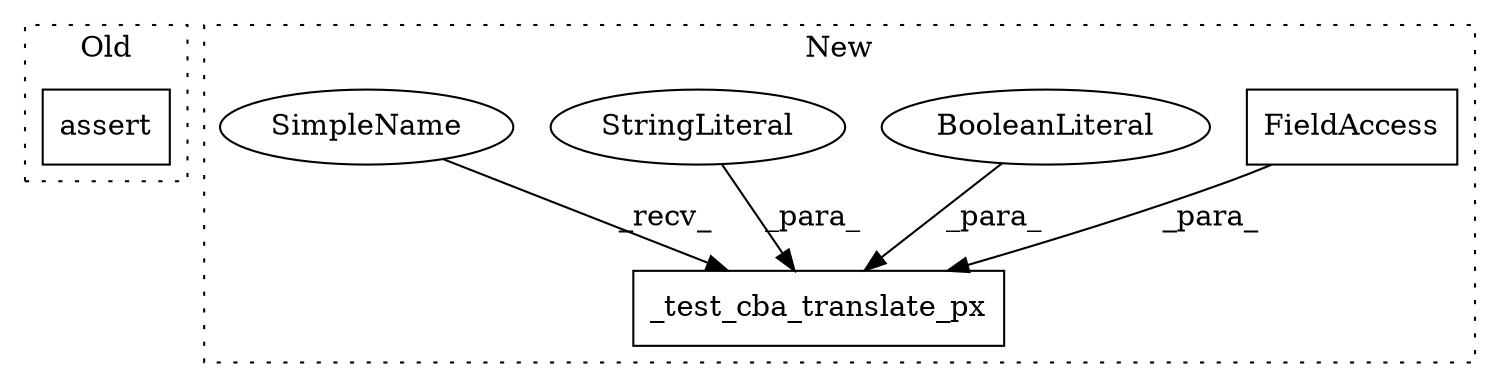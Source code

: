 digraph G {
subgraph cluster0 {
1 [label="assert" a="6" s="44813" l="7" shape="box"];
label = "Old";
style="dotted";
}
subgraph cluster1 {
2 [label="_test_cba_translate_px" a="32" s="46906,47007" l="23,1" shape="box"];
3 [label="FieldAccess" a="22" s="46980" l="21" shape="box"];
4 [label="BooleanLiteral" a="9" s="47002" l="5" shape="ellipse"];
5 [label="StringLiteral" a="45" s="46929" l="19" shape="ellipse"];
6 [label="SimpleName" a="42" s="46901" l="4" shape="ellipse"];
label = "New";
style="dotted";
}
3 -> 2 [label="_para_"];
4 -> 2 [label="_para_"];
5 -> 2 [label="_para_"];
6 -> 2 [label="_recv_"];
}